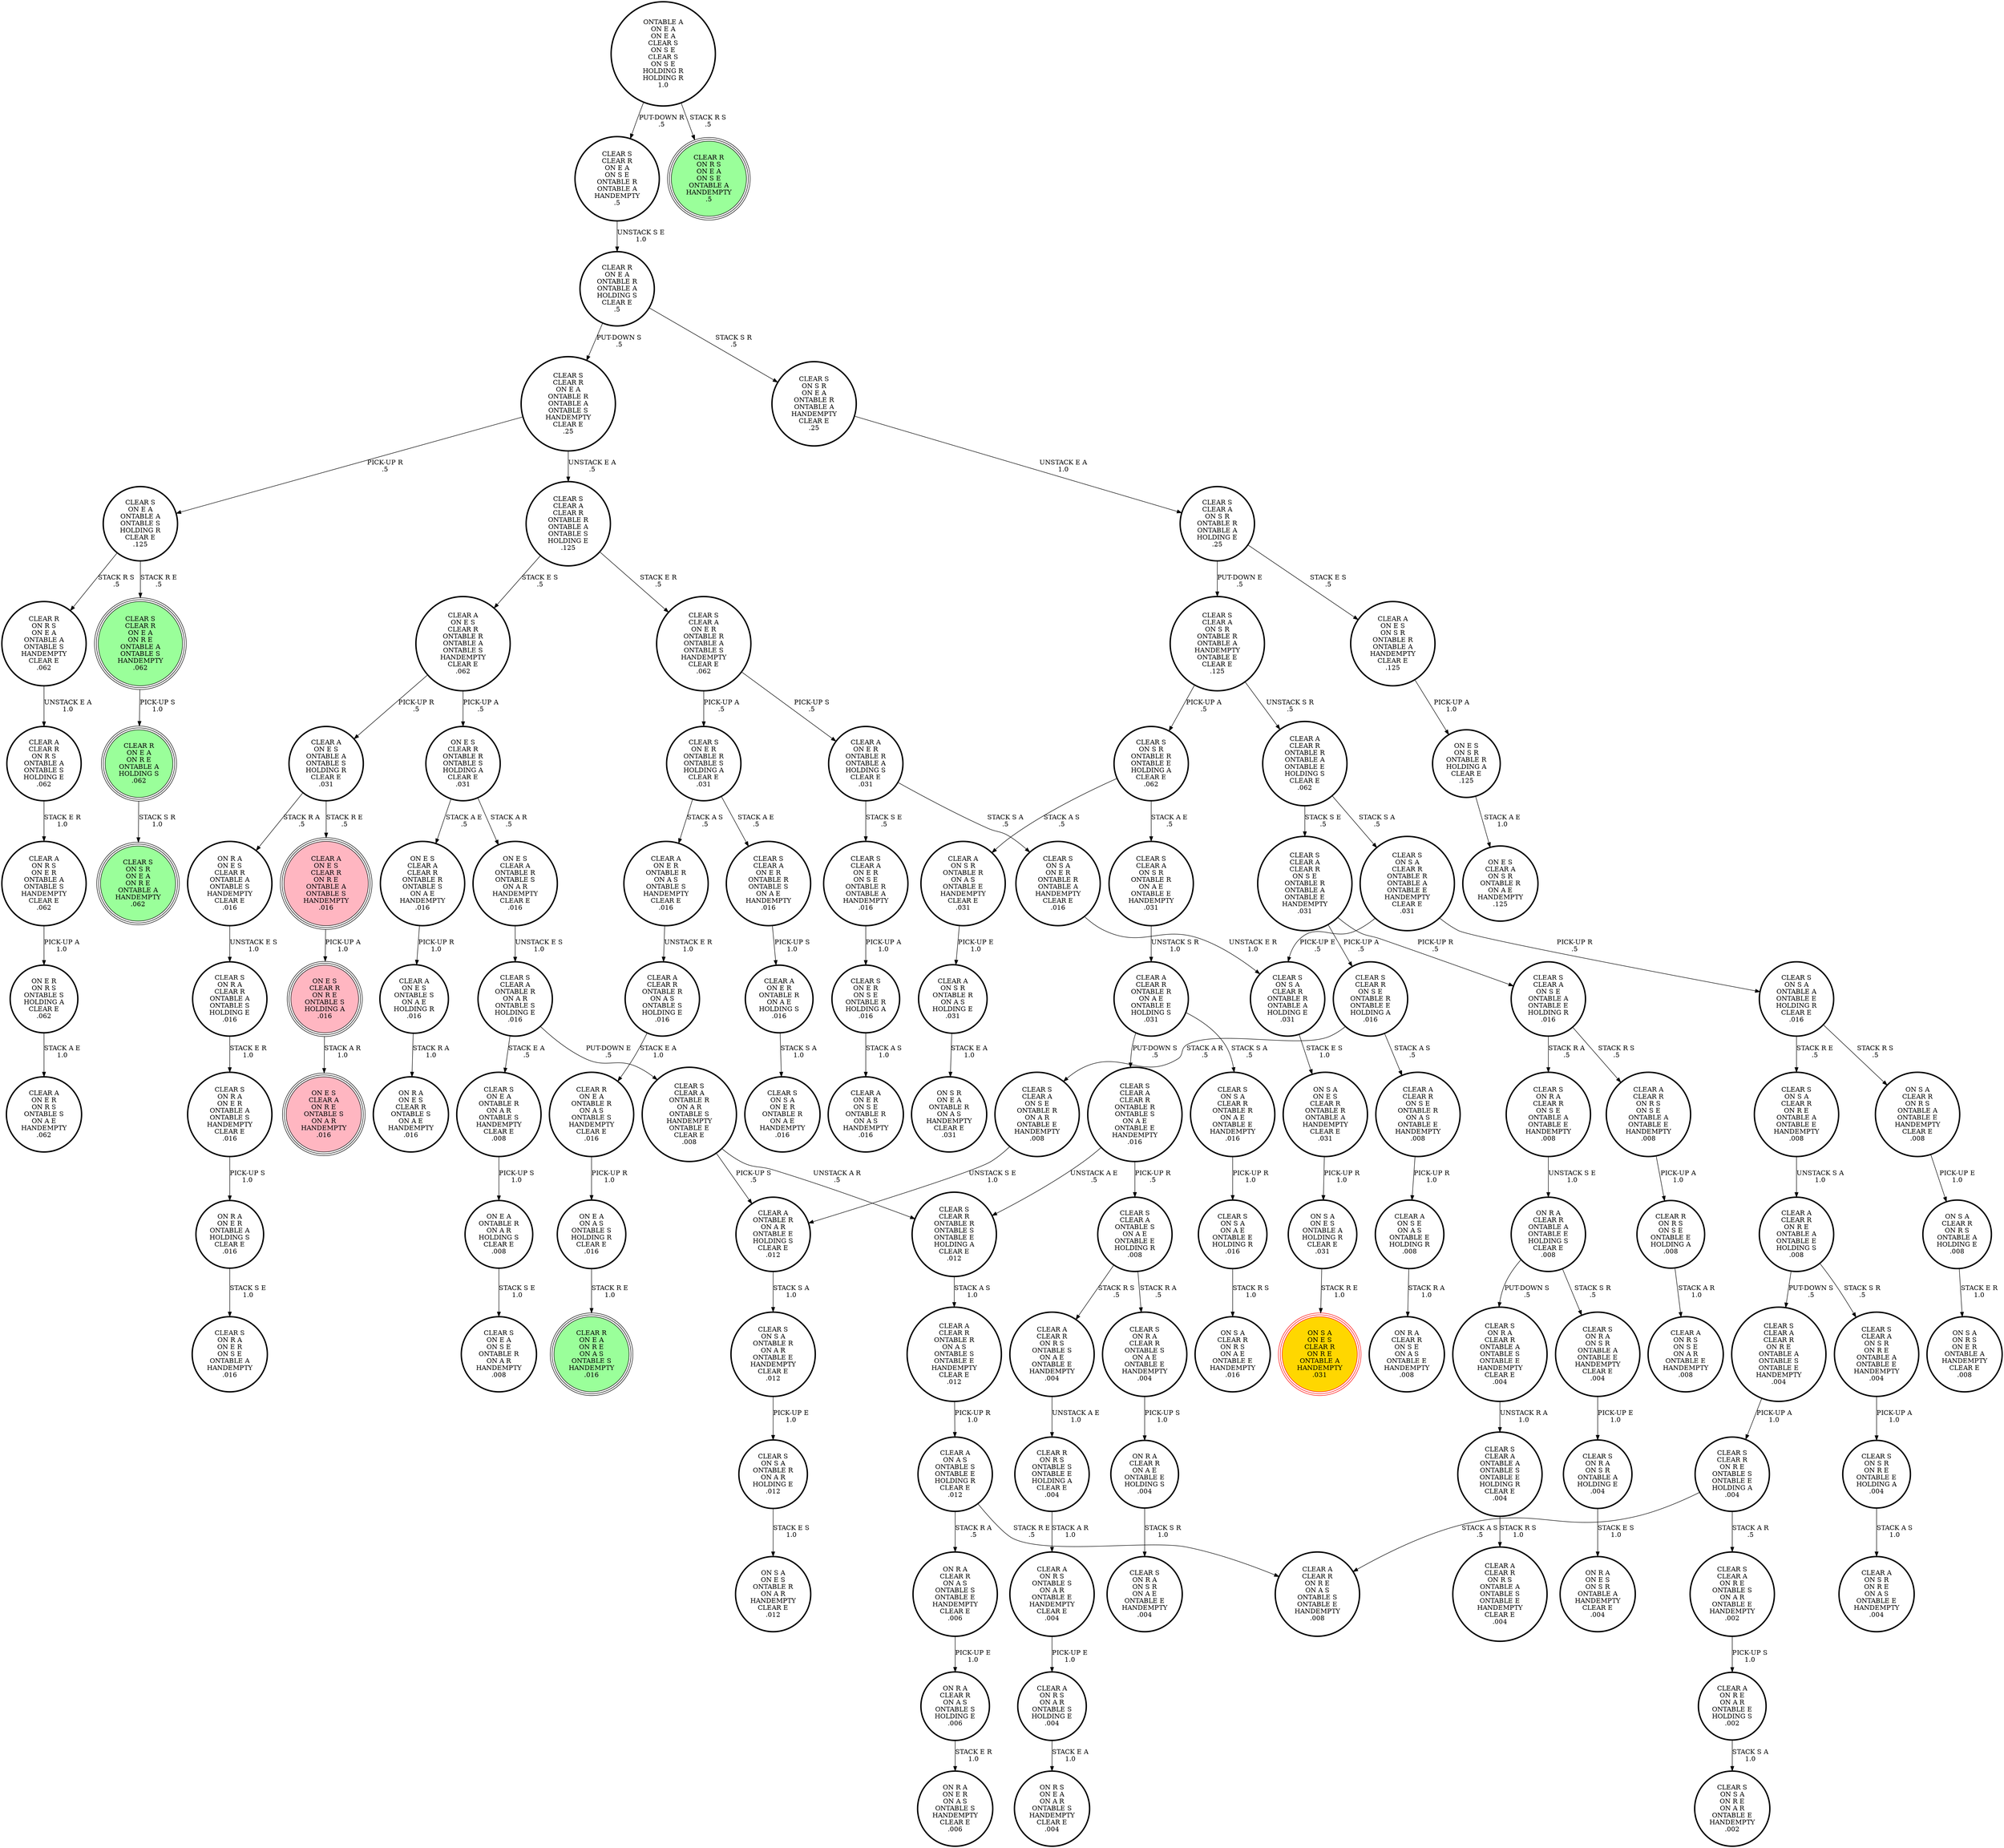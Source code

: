 digraph {
"CLEAR A\nON E S\nCLEAR R\nONTABLE R\nONTABLE A\nONTABLE S\nHANDEMPTY\nCLEAR E\n.062\n" -> "ON E S\nCLEAR R\nONTABLE R\nONTABLE S\nHOLDING A\nCLEAR E\n.031\n"[label="PICK-UP A\n.5\n"];
"CLEAR A\nON E S\nCLEAR R\nONTABLE R\nONTABLE A\nONTABLE S\nHANDEMPTY\nCLEAR E\n.062\n" -> "CLEAR A\nON E S\nONTABLE A\nONTABLE S\nHOLDING R\nCLEAR E\n.031\n"[label="PICK-UP R\n.5\n"];
"CLEAR S\nON S A\nONTABLE R\nON A R\nHOLDING E\n.012\n" -> "ON S A\nON E S\nONTABLE R\nON A R\nHANDEMPTY\nCLEAR E\n.012\n"[label="STACK E S\n1.0\n"];
"CLEAR S\nCLEAR A\nON S R\nONTABLE R\nON A E\nONTABLE E\nHANDEMPTY\n.031\n" -> "CLEAR A\nCLEAR R\nONTABLE R\nON A E\nONTABLE E\nHOLDING S\n.031\n"[label="UNSTACK S R\n1.0\n"];
"CLEAR S\nON S A\nONTABLE A\nONTABLE E\nHOLDING R\nCLEAR E\n.016\n" -> "ON S A\nCLEAR R\nON R S\nONTABLE A\nONTABLE E\nHANDEMPTY\nCLEAR E\n.008\n"[label="STACK R S\n.5\n"];
"CLEAR S\nON S A\nONTABLE A\nONTABLE E\nHOLDING R\nCLEAR E\n.016\n" -> "CLEAR S\nON S A\nCLEAR R\nON R E\nONTABLE A\nONTABLE E\nHANDEMPTY\n.008\n"[label="STACK R E\n.5\n"];
"CLEAR A\nON E S\nCLEAR R\nON R E\nONTABLE A\nONTABLE S\nHANDEMPTY\n.016\n" -> "ON E S\nCLEAR R\nON R E\nONTABLE S\nHOLDING A\n.016\n"[label="PICK-UP A\n1.0\n"];
"ON S A\nON E S\nONTABLE A\nHOLDING R\nCLEAR E\n.031\n" -> "ON S A\nON E S\nCLEAR R\nON R E\nONTABLE A\nHANDEMPTY\n.031\n"[label="STACK R E\n1.0\n"];
"CLEAR S\nCLEAR A\nON S R\nON R E\nONTABLE A\nONTABLE E\nHANDEMPTY\n.004\n" -> "CLEAR S\nON S R\nON R E\nONTABLE E\nHOLDING A\n.004\n"[label="PICK-UP A\n1.0\n"];
"ON E A\nONTABLE R\nON A R\nHOLDING S\nCLEAR E\n.008\n" -> "CLEAR S\nON E A\nON S E\nONTABLE R\nON A R\nHANDEMPTY\n.008\n"[label="STACK S E\n1.0\n"];
"CLEAR S\nCLEAR A\nON S R\nONTABLE R\nONTABLE A\nHOLDING E\n.25\n" -> "CLEAR S\nCLEAR A\nON S R\nONTABLE R\nONTABLE A\nHANDEMPTY\nONTABLE E\nCLEAR E\n.125\n"[label="PUT-DOWN E\n.5\n"];
"CLEAR S\nCLEAR A\nON S R\nONTABLE R\nONTABLE A\nHOLDING E\n.25\n" -> "CLEAR A\nON E S\nON S R\nONTABLE R\nONTABLE A\nHANDEMPTY\nCLEAR E\n.125\n"[label="STACK E S\n.5\n"];
"ON S A\nCLEAR R\nON R S\nONTABLE A\nHOLDING E\n.008\n" -> "ON S A\nON R S\nON E R\nONTABLE A\nHANDEMPTY\nCLEAR E\n.008\n"[label="STACK E R\n1.0\n"];
"CLEAR S\nCLEAR A\nONTABLE R\nON A R\nONTABLE S\nHOLDING E\n.016\n" -> "CLEAR S\nCLEAR A\nONTABLE R\nON A R\nONTABLE S\nHANDEMPTY\nONTABLE E\nCLEAR E\n.008\n"[label="PUT-DOWN E\n.5\n"];
"CLEAR S\nCLEAR A\nONTABLE R\nON A R\nONTABLE S\nHOLDING E\n.016\n" -> "CLEAR S\nON E A\nONTABLE R\nON A R\nONTABLE S\nHANDEMPTY\nCLEAR E\n.008\n"[label="STACK E A\n.5\n"];
"CLEAR S\nON E A\nONTABLE R\nON A R\nONTABLE S\nHANDEMPTY\nCLEAR E\n.008\n" -> "ON E A\nONTABLE R\nON A R\nHOLDING S\nCLEAR E\n.008\n"[label="PICK-UP S\n1.0\n"];
"CLEAR S\nCLEAR A\nCLEAR R\nONTABLE R\nONTABLE S\nON A E\nONTABLE E\nHANDEMPTY\n.016\n" -> "CLEAR S\nCLEAR R\nONTABLE R\nONTABLE S\nONTABLE E\nHOLDING A\nCLEAR E\n.012\n"[label="UNSTACK A E\n.5\n"];
"CLEAR S\nCLEAR A\nCLEAR R\nONTABLE R\nONTABLE S\nON A E\nONTABLE E\nHANDEMPTY\n.016\n" -> "CLEAR S\nCLEAR A\nONTABLE S\nON A E\nONTABLE E\nHOLDING R\n.008\n"[label="PICK-UP R\n.5\n"];
"CLEAR S\nCLEAR A\nON S E\nONTABLE R\nON A R\nONTABLE E\nHANDEMPTY\n.008\n" -> "CLEAR A\nONTABLE R\nON A R\nONTABLE E\nHOLDING S\nCLEAR E\n.012\n"[label="UNSTACK S E\n1.0\n"];
"CLEAR S\nON S A\nCLEAR R\nONTABLE R\nONTABLE A\nONTABLE E\nHANDEMPTY\nCLEAR E\n.031\n" -> "CLEAR S\nON S A\nONTABLE A\nONTABLE E\nHOLDING R\nCLEAR E\n.016\n"[label="PICK-UP R\n.5\n"];
"CLEAR S\nON S A\nCLEAR R\nONTABLE R\nONTABLE A\nONTABLE E\nHANDEMPTY\nCLEAR E\n.031\n" -> "CLEAR S\nON S A\nCLEAR R\nONTABLE R\nONTABLE A\nHOLDING E\n.031\n"[label="PICK-UP E\n.5\n"];
"ON R A\nCLEAR R\nON A E\nONTABLE E\nHOLDING S\n.004\n" -> "CLEAR S\nON R A\nON S R\nON A E\nONTABLE E\nHANDEMPTY\n.004\n"[label="STACK S R\n1.0\n"];
"ON E R\nON R S\nONTABLE S\nHOLDING A\nCLEAR E\n.062\n" -> "CLEAR A\nON E R\nON R S\nONTABLE S\nON A E\nHANDEMPTY\n.062\n"[label="STACK A E\n1.0\n"];
"CLEAR A\nON S E\nON A S\nONTABLE E\nHOLDING R\n.008\n" -> "ON R A\nCLEAR R\nON S E\nON A S\nONTABLE E\nHANDEMPTY\n.008\n"[label="STACK R A\n1.0\n"];
"CLEAR R\nON E A\nON R E\nONTABLE A\nHOLDING S\n.062\n" -> "CLEAR S\nON S R\nON E A\nON R E\nONTABLE A\nHANDEMPTY\n.062\n"[label="STACK S R\n1.0\n"];
"CLEAR S\nCLEAR A\nCLEAR R\nON R E\nONTABLE A\nONTABLE S\nONTABLE E\nHANDEMPTY\n.004\n" -> "CLEAR S\nCLEAR R\nON R E\nONTABLE S\nONTABLE E\nHOLDING A\n.004\n"[label="PICK-UP A\n1.0\n"];
"CLEAR A\nON S R\nONTABLE R\nON A S\nHOLDING E\n.031\n" -> "ON S R\nON E A\nONTABLE R\nON A S\nHANDEMPTY\nCLEAR E\n.031\n"[label="STACK E A\n1.0\n"];
"ON R A\nCLEAR R\nON A S\nONTABLE S\nONTABLE E\nHANDEMPTY\nCLEAR E\n.006\n" -> "ON R A\nCLEAR R\nON A S\nONTABLE S\nHOLDING E\n.006\n"[label="PICK-UP E\n1.0\n"];
"CLEAR A\nCLEAR R\nONTABLE R\nONTABLE A\nONTABLE E\nHOLDING S\nCLEAR E\n.062\n" -> "CLEAR S\nON S A\nCLEAR R\nONTABLE R\nONTABLE A\nONTABLE E\nHANDEMPTY\nCLEAR E\n.031\n"[label="STACK S A\n.5\n"];
"CLEAR A\nCLEAR R\nONTABLE R\nONTABLE A\nONTABLE E\nHOLDING S\nCLEAR E\n.062\n" -> "CLEAR S\nCLEAR A\nCLEAR R\nON S E\nONTABLE R\nONTABLE A\nONTABLE E\nHANDEMPTY\n.031\n"[label="STACK S E\n.5\n"];
"CLEAR A\nON E R\nONTABLE R\nON A E\nHOLDING S\n.016\n" -> "CLEAR S\nON S A\nON E R\nONTABLE R\nON A E\nHANDEMPTY\n.016\n"[label="STACK S A\n1.0\n"];
"CLEAR S\nCLEAR A\nON S R\nONTABLE R\nONTABLE A\nHANDEMPTY\nONTABLE E\nCLEAR E\n.125\n" -> "CLEAR S\nON S R\nONTABLE R\nONTABLE E\nHOLDING A\nCLEAR E\n.062\n"[label="PICK-UP A\n.5\n"];
"CLEAR S\nCLEAR A\nON S R\nONTABLE R\nONTABLE A\nHANDEMPTY\nONTABLE E\nCLEAR E\n.125\n" -> "CLEAR A\nCLEAR R\nONTABLE R\nONTABLE A\nONTABLE E\nHOLDING S\nCLEAR E\n.062\n"[label="UNSTACK S R\n.5\n"];
"ON R A\nCLEAR R\nON A S\nONTABLE S\nHOLDING E\n.006\n" -> "ON R A\nON E R\nON A S\nONTABLE S\nHANDEMPTY\nCLEAR E\n.006\n"[label="STACK E R\n1.0\n"];
"CLEAR A\nON R S\nONTABLE S\nON A R\nONTABLE E\nHANDEMPTY\nCLEAR E\n.004\n" -> "CLEAR A\nON R S\nON A R\nONTABLE S\nHOLDING E\n.004\n"[label="PICK-UP E\n1.0\n"];
"CLEAR S\nON S A\nCLEAR R\nON R E\nONTABLE A\nONTABLE E\nHANDEMPTY\n.008\n" -> "CLEAR A\nCLEAR R\nON R E\nONTABLE A\nONTABLE E\nHOLDING S\n.008\n"[label="UNSTACK S A\n1.0\n"];
"ON R A\nON E S\nCLEAR R\nONTABLE A\nONTABLE S\nHANDEMPTY\nCLEAR E\n.016\n" -> "CLEAR S\nON R A\nCLEAR R\nONTABLE A\nONTABLE S\nHOLDING E\n.016\n"[label="UNSTACK E S\n1.0\n"];
"CLEAR A\nCLEAR R\nONTABLE R\nON A S\nONTABLE S\nONTABLE E\nHANDEMPTY\nCLEAR E\n.012\n" -> "CLEAR A\nON A S\nONTABLE S\nONTABLE E\nHOLDING R\nCLEAR E\n.012\n"[label="PICK-UP R\n1.0\n"];
"CLEAR S\nCLEAR A\nCLEAR R\nONTABLE R\nONTABLE A\nONTABLE S\nHOLDING E\n.125\n" -> "CLEAR A\nON E S\nCLEAR R\nONTABLE R\nONTABLE A\nONTABLE S\nHANDEMPTY\nCLEAR E\n.062\n"[label="STACK E S\n.5\n"];
"CLEAR S\nCLEAR A\nCLEAR R\nONTABLE R\nONTABLE A\nONTABLE S\nHOLDING E\n.125\n" -> "CLEAR S\nCLEAR A\nON E R\nONTABLE R\nONTABLE A\nONTABLE S\nHANDEMPTY\nCLEAR E\n.062\n"[label="STACK E R\n.5\n"];
"CLEAR S\nCLEAR A\nCLEAR R\nON S E\nONTABLE R\nONTABLE A\nONTABLE E\nHANDEMPTY\n.031\n" -> "CLEAR S\nCLEAR A\nON S E\nONTABLE A\nONTABLE E\nHOLDING R\n.016\n"[label="PICK-UP R\n.5\n"];
"CLEAR S\nCLEAR A\nCLEAR R\nON S E\nONTABLE R\nONTABLE A\nONTABLE E\nHANDEMPTY\n.031\n" -> "CLEAR S\nCLEAR R\nON S E\nONTABLE R\nONTABLE E\nHOLDING A\n.016\n"[label="PICK-UP A\n.5\n"];
"CLEAR S\nON R A\nCLEAR R\nONTABLE S\nON A E\nONTABLE E\nHANDEMPTY\n.004\n" -> "ON R A\nCLEAR R\nON A E\nONTABLE E\nHOLDING S\n.004\n"[label="PICK-UP S\n1.0\n"];
"CLEAR S\nCLEAR R\nON E A\nON S E\nONTABLE R\nONTABLE A\nHANDEMPTY\n.5\n" -> "CLEAR R\nON E A\nONTABLE R\nONTABLE A\nHOLDING S\nCLEAR E\n.5\n"[label="UNSTACK S E\n1.0\n"];
"CLEAR S\nON E A\nONTABLE A\nONTABLE S\nHOLDING R\nCLEAR E\n.125\n" -> "CLEAR R\nON R S\nON E A\nONTABLE A\nONTABLE S\nHANDEMPTY\nCLEAR E\n.062\n"[label="STACK R S\n.5\n"];
"CLEAR S\nON E A\nONTABLE A\nONTABLE S\nHOLDING R\nCLEAR E\n.125\n" -> "CLEAR S\nCLEAR R\nON E A\nON R E\nONTABLE A\nONTABLE S\nHANDEMPTY\n.062\n"[label="STACK R E\n.5\n"];
"CLEAR A\nON A S\nONTABLE S\nONTABLE E\nHOLDING R\nCLEAR E\n.012\n" -> "CLEAR A\nCLEAR R\nON R E\nON A S\nONTABLE S\nONTABLE E\nHANDEMPTY\n.008\n"[label="STACK R E\n.5\n"];
"CLEAR A\nON A S\nONTABLE S\nONTABLE E\nHOLDING R\nCLEAR E\n.012\n" -> "ON R A\nCLEAR R\nON A S\nONTABLE S\nONTABLE E\nHANDEMPTY\nCLEAR E\n.006\n"[label="STACK R A\n.5\n"];
"CLEAR S\nCLEAR R\nON R E\nONTABLE S\nONTABLE E\nHOLDING A\n.004\n" -> "CLEAR S\nCLEAR A\nON R E\nONTABLE S\nON A R\nONTABLE E\nHANDEMPTY\n.002\n"[label="STACK A R\n.5\n"];
"CLEAR S\nCLEAR R\nON R E\nONTABLE S\nONTABLE E\nHOLDING A\n.004\n" -> "CLEAR A\nCLEAR R\nON R E\nON A S\nONTABLE S\nONTABLE E\nHANDEMPTY\n.008\n"[label="STACK A S\n.5\n"];
"CLEAR S\nCLEAR A\nON E R\nON S E\nONTABLE R\nONTABLE A\nHANDEMPTY\n.016\n" -> "CLEAR S\nON E R\nON S E\nONTABLE R\nHOLDING A\n.016\n"[label="PICK-UP A\n1.0\n"];
"CLEAR S\nCLEAR A\nON R E\nONTABLE S\nON A R\nONTABLE E\nHANDEMPTY\n.002\n" -> "CLEAR A\nON R E\nON A R\nONTABLE E\nHOLDING S\n.002\n"[label="PICK-UP S\n1.0\n"];
"CLEAR A\nONTABLE R\nON A R\nONTABLE E\nHOLDING S\nCLEAR E\n.012\n" -> "CLEAR S\nON S A\nONTABLE R\nON A R\nONTABLE E\nHANDEMPTY\nCLEAR E\n.012\n"[label="STACK S A\n1.0\n"];
"CLEAR S\nCLEAR A\nON E R\nONTABLE R\nONTABLE S\nON A E\nHANDEMPTY\n.016\n" -> "CLEAR A\nON E R\nONTABLE R\nON A E\nHOLDING S\n.016\n"[label="PICK-UP S\n1.0\n"];
"CLEAR A\nON E R\nONTABLE R\nON A S\nONTABLE S\nHANDEMPTY\nCLEAR E\n.016\n" -> "CLEAR A\nCLEAR R\nONTABLE R\nON A S\nONTABLE S\nHOLDING E\n.016\n"[label="UNSTACK E R\n1.0\n"];
"ON E S\nCLEAR R\nONTABLE R\nONTABLE S\nHOLDING A\nCLEAR E\n.031\n" -> "ON E S\nCLEAR A\nCLEAR R\nONTABLE R\nONTABLE S\nON A E\nHANDEMPTY\n.016\n"[label="STACK A E\n.5\n"];
"ON E S\nCLEAR R\nONTABLE R\nONTABLE S\nHOLDING A\nCLEAR E\n.031\n" -> "ON E S\nCLEAR A\nONTABLE R\nONTABLE S\nON A R\nHANDEMPTY\nCLEAR E\n.016\n"[label="STACK A R\n.5\n"];
"CLEAR S\nON S A\nONTABLE R\nON A R\nONTABLE E\nHANDEMPTY\nCLEAR E\n.012\n" -> "CLEAR S\nON S A\nONTABLE R\nON A R\nHOLDING E\n.012\n"[label="PICK-UP E\n1.0\n"];
"CLEAR S\nCLEAR R\nON E A\nON R E\nONTABLE A\nONTABLE S\nHANDEMPTY\n.062\n" -> "CLEAR R\nON E A\nON R E\nONTABLE A\nHOLDING S\n.062\n"[label="PICK-UP S\n1.0\n"];
"CLEAR R\nON R S\nON S E\nONTABLE E\nHOLDING A\n.008\n" -> "CLEAR A\nON R S\nON S E\nON A R\nONTABLE E\nHANDEMPTY\n.008\n"[label="STACK A R\n1.0\n"];
"CLEAR S\nON S R\nON R E\nONTABLE E\nHOLDING A\n.004\n" -> "CLEAR A\nON S R\nON R E\nON A S\nONTABLE E\nHANDEMPTY\n.004\n"[label="STACK A S\n1.0\n"];
"CLEAR R\nON R S\nON E A\nONTABLE A\nONTABLE S\nHANDEMPTY\nCLEAR E\n.062\n" -> "CLEAR A\nCLEAR R\nON R S\nONTABLE A\nONTABLE S\nHOLDING E\n.062\n"[label="UNSTACK E A\n1.0\n"];
"ON E S\nCLEAR R\nON R E\nONTABLE S\nHOLDING A\n.016\n" -> "ON E S\nCLEAR A\nON R E\nONTABLE S\nON A R\nHANDEMPTY\n.016\n"[label="STACK A R\n1.0\n"];
"CLEAR S\nCLEAR R\nONTABLE R\nONTABLE S\nONTABLE E\nHOLDING A\nCLEAR E\n.012\n" -> "CLEAR A\nCLEAR R\nONTABLE R\nON A S\nONTABLE S\nONTABLE E\nHANDEMPTY\nCLEAR E\n.012\n"[label="STACK A S\n1.0\n"];
"CLEAR A\nCLEAR R\nONTABLE R\nON A S\nONTABLE S\nHOLDING E\n.016\n" -> "CLEAR R\nON E A\nONTABLE R\nON A S\nONTABLE S\nHANDEMPTY\nCLEAR E\n.016\n"[label="STACK E A\n1.0\n"];
"CLEAR A\nON E S\nON S R\nONTABLE R\nONTABLE A\nHANDEMPTY\nCLEAR E\n.125\n" -> "ON E S\nON S R\nONTABLE R\nHOLDING A\nCLEAR E\n.125\n"[label="PICK-UP A\n1.0\n"];
"CLEAR S\nCLEAR A\nON S E\nONTABLE A\nONTABLE E\nHOLDING R\n.016\n" -> "CLEAR A\nCLEAR R\nON R S\nON S E\nONTABLE A\nONTABLE E\nHANDEMPTY\n.008\n"[label="STACK R S\n.5\n"];
"CLEAR S\nCLEAR A\nON S E\nONTABLE A\nONTABLE E\nHOLDING R\n.016\n" -> "CLEAR S\nON R A\nCLEAR R\nON S E\nONTABLE A\nONTABLE E\nHANDEMPTY\n.008\n"[label="STACK R A\n.5\n"];
"CLEAR A\nCLEAR R\nON R E\nONTABLE A\nONTABLE E\nHOLDING S\n.008\n" -> "CLEAR S\nCLEAR A\nCLEAR R\nON R E\nONTABLE A\nONTABLE S\nONTABLE E\nHANDEMPTY\n.004\n"[label="PUT-DOWN S\n.5\n"];
"CLEAR A\nCLEAR R\nON R E\nONTABLE A\nONTABLE E\nHOLDING S\n.008\n" -> "CLEAR S\nCLEAR A\nON S R\nON R E\nONTABLE A\nONTABLE E\nHANDEMPTY\n.004\n"[label="STACK S R\n.5\n"];
"CLEAR S\nCLEAR A\nON E R\nONTABLE R\nONTABLE A\nONTABLE S\nHANDEMPTY\nCLEAR E\n.062\n" -> "CLEAR S\nON E R\nONTABLE R\nONTABLE S\nHOLDING A\nCLEAR E\n.031\n"[label="PICK-UP A\n.5\n"];
"CLEAR S\nCLEAR A\nON E R\nONTABLE R\nONTABLE A\nONTABLE S\nHANDEMPTY\nCLEAR E\n.062\n" -> "CLEAR A\nON E R\nONTABLE R\nONTABLE A\nHOLDING S\nCLEAR E\n.031\n"[label="PICK-UP S\n.5\n"];
"CLEAR A\nCLEAR R\nON S E\nONTABLE R\nON A S\nONTABLE E\nHANDEMPTY\n.008\n" -> "CLEAR A\nON S E\nON A S\nONTABLE E\nHOLDING R\n.008\n"[label="PICK-UP R\n1.0\n"];
"CLEAR S\nCLEAR A\nONTABLE S\nON A E\nONTABLE E\nHOLDING R\n.008\n" -> "CLEAR A\nCLEAR R\nON R S\nONTABLE S\nON A E\nONTABLE E\nHANDEMPTY\n.004\n"[label="STACK R S\n.5\n"];
"CLEAR S\nCLEAR A\nONTABLE S\nON A E\nONTABLE E\nHOLDING R\n.008\n" -> "CLEAR S\nON R A\nCLEAR R\nONTABLE S\nON A E\nONTABLE E\nHANDEMPTY\n.004\n"[label="STACK R A\n.5\n"];
"CLEAR S\nON S A\nCLEAR R\nONTABLE R\nONTABLE A\nHOLDING E\n.031\n" -> "ON S A\nON E S\nCLEAR R\nONTABLE R\nONTABLE A\nHANDEMPTY\nCLEAR E\n.031\n"[label="STACK E S\n1.0\n"];
"ON R A\nCLEAR R\nONTABLE A\nONTABLE E\nHOLDING S\nCLEAR E\n.008\n" -> "CLEAR S\nON R A\nCLEAR R\nONTABLE A\nONTABLE S\nONTABLE E\nHANDEMPTY\nCLEAR E\n.004\n"[label="PUT-DOWN S\n.5\n"];
"ON R A\nCLEAR R\nONTABLE A\nONTABLE E\nHOLDING S\nCLEAR E\n.008\n" -> "CLEAR S\nON R A\nON S R\nONTABLE A\nONTABLE E\nHANDEMPTY\nCLEAR E\n.004\n"[label="STACK S R\n.5\n"];
"CLEAR A\nON E S\nONTABLE A\nONTABLE S\nHOLDING R\nCLEAR E\n.031\n" -> "CLEAR A\nON E S\nCLEAR R\nON R E\nONTABLE A\nONTABLE S\nHANDEMPTY\n.016\n"[label="STACK R E\n.5\n"];
"CLEAR A\nON E S\nONTABLE A\nONTABLE S\nHOLDING R\nCLEAR E\n.031\n" -> "ON R A\nON E S\nCLEAR R\nONTABLE A\nONTABLE S\nHANDEMPTY\nCLEAR E\n.016\n"[label="STACK R A\n.5\n"];
"CLEAR R\nON R S\nONTABLE S\nONTABLE E\nHOLDING A\nCLEAR E\n.004\n" -> "CLEAR A\nON R S\nONTABLE S\nON A R\nONTABLE E\nHANDEMPTY\nCLEAR E\n.004\n"[label="STACK A R\n1.0\n"];
"CLEAR S\nON R A\nON S R\nONTABLE A\nONTABLE E\nHANDEMPTY\nCLEAR E\n.004\n" -> "CLEAR S\nON R A\nON S R\nONTABLE A\nHOLDING E\n.004\n"[label="PICK-UP E\n1.0\n"];
"CLEAR S\nON R A\nCLEAR R\nONTABLE A\nONTABLE S\nONTABLE E\nHANDEMPTY\nCLEAR E\n.004\n" -> "CLEAR S\nCLEAR A\nONTABLE A\nONTABLE S\nONTABLE E\nHOLDING R\nCLEAR E\n.004\n"[label="UNSTACK R A\n1.0\n"];
"CLEAR A\nCLEAR R\nON R S\nONTABLE S\nON A E\nONTABLE E\nHANDEMPTY\n.004\n" -> "CLEAR R\nON R S\nONTABLE S\nONTABLE E\nHOLDING A\nCLEAR E\n.004\n"[label="UNSTACK A E\n1.0\n"];
"ON S A\nCLEAR R\nON R S\nONTABLE A\nONTABLE E\nHANDEMPTY\nCLEAR E\n.008\n" -> "ON S A\nCLEAR R\nON R S\nONTABLE A\nHOLDING E\n.008\n"[label="PICK-UP E\n1.0\n"];
"ON E S\nCLEAR A\nCLEAR R\nONTABLE R\nONTABLE S\nON A E\nHANDEMPTY\n.016\n" -> "CLEAR A\nON E S\nONTABLE S\nON A E\nHOLDING R\n.016\n"[label="PICK-UP R\n1.0\n"];
"ON R A\nON E R\nONTABLE A\nHOLDING S\nCLEAR E\n.016\n" -> "CLEAR S\nON R A\nON E R\nON S E\nONTABLE A\nHANDEMPTY\n.016\n"[label="STACK S E\n1.0\n"];
"ON E S\nON S R\nONTABLE R\nHOLDING A\nCLEAR E\n.125\n" -> "ON E S\nCLEAR A\nON S R\nONTABLE R\nON A E\nHANDEMPTY\n.125\n"[label="STACK A E\n1.0\n"];
"CLEAR R\nON E A\nONTABLE R\nON A S\nONTABLE S\nHANDEMPTY\nCLEAR E\n.016\n" -> "ON E A\nON A S\nONTABLE S\nHOLDING R\nCLEAR E\n.016\n"[label="PICK-UP R\n1.0\n"];
"CLEAR A\nCLEAR R\nON R S\nON S E\nONTABLE A\nONTABLE E\nHANDEMPTY\n.008\n" -> "CLEAR R\nON R S\nON S E\nONTABLE E\nHOLDING A\n.008\n"[label="PICK-UP A\n1.0\n"];
"CLEAR A\nCLEAR R\nON R S\nONTABLE A\nONTABLE S\nHOLDING E\n.062\n" -> "CLEAR A\nON R S\nON E R\nONTABLE A\nONTABLE S\nHANDEMPTY\nCLEAR E\n.062\n"[label="STACK E R\n1.0\n"];
"CLEAR S\nON S R\nONTABLE R\nONTABLE E\nHOLDING A\nCLEAR E\n.062\n" -> "CLEAR A\nON S R\nONTABLE R\nON A S\nONTABLE E\nHANDEMPTY\nCLEAR E\n.031\n"[label="STACK A S\n.5\n"];
"CLEAR S\nON S R\nONTABLE R\nONTABLE E\nHOLDING A\nCLEAR E\n.062\n" -> "CLEAR S\nCLEAR A\nON S R\nONTABLE R\nON A E\nONTABLE E\nHANDEMPTY\n.031\n"[label="STACK A E\n.5\n"];
"CLEAR A\nCLEAR R\nONTABLE R\nON A E\nONTABLE E\nHOLDING S\n.031\n" -> "CLEAR S\nCLEAR A\nCLEAR R\nONTABLE R\nONTABLE S\nON A E\nONTABLE E\nHANDEMPTY\n.016\n"[label="PUT-DOWN S\n.5\n"];
"CLEAR A\nCLEAR R\nONTABLE R\nON A E\nONTABLE E\nHOLDING S\n.031\n" -> "CLEAR S\nON S A\nCLEAR R\nONTABLE R\nON A E\nONTABLE E\nHANDEMPTY\n.016\n"[label="STACK S A\n.5\n"];
"CLEAR A\nON R E\nON A R\nONTABLE E\nHOLDING S\n.002\n" -> "CLEAR S\nON S A\nON R E\nON A R\nONTABLE E\nHANDEMPTY\n.002\n"[label="STACK S A\n1.0\n"];
"CLEAR S\nCLEAR A\nONTABLE A\nONTABLE S\nONTABLE E\nHOLDING R\nCLEAR E\n.004\n" -> "CLEAR A\nCLEAR R\nON R S\nONTABLE A\nONTABLE S\nONTABLE E\nHANDEMPTY\nCLEAR E\n.004\n"[label="STACK R S\n1.0\n"];
"CLEAR S\nON E R\nON S E\nONTABLE R\nHOLDING A\n.016\n" -> "CLEAR A\nON E R\nON S E\nONTABLE R\nON A S\nHANDEMPTY\n.016\n"[label="STACK A S\n1.0\n"];
"CLEAR S\nON S A\nCLEAR R\nONTABLE R\nON A E\nONTABLE E\nHANDEMPTY\n.016\n" -> "CLEAR S\nON S A\nON A E\nONTABLE E\nHOLDING R\n.016\n"[label="PICK-UP R\n1.0\n"];
"CLEAR S\nON R A\nCLEAR R\nONTABLE A\nONTABLE S\nHOLDING E\n.016\n" -> "CLEAR S\nON R A\nON E R\nONTABLE A\nONTABLE S\nHANDEMPTY\nCLEAR E\n.016\n"[label="STACK E R\n1.0\n"];
"CLEAR S\nON R A\nCLEAR R\nON S E\nONTABLE A\nONTABLE E\nHANDEMPTY\n.008\n" -> "ON R A\nCLEAR R\nONTABLE A\nONTABLE E\nHOLDING S\nCLEAR E\n.008\n"[label="UNSTACK S E\n1.0\n"];
"CLEAR A\nON R S\nON E R\nONTABLE A\nONTABLE S\nHANDEMPTY\nCLEAR E\n.062\n" -> "ON E R\nON R S\nONTABLE S\nHOLDING A\nCLEAR E\n.062\n"[label="PICK-UP A\n1.0\n"];
"CLEAR S\nON R A\nON S R\nONTABLE A\nHOLDING E\n.004\n" -> "ON R A\nON E S\nON S R\nONTABLE A\nHANDEMPTY\nCLEAR E\n.004\n"[label="STACK E S\n1.0\n"];
"CLEAR S\nCLEAR R\nON S E\nONTABLE R\nONTABLE E\nHOLDING A\n.016\n" -> "CLEAR S\nCLEAR A\nON S E\nONTABLE R\nON A R\nONTABLE E\nHANDEMPTY\n.008\n"[label="STACK A R\n.5\n"];
"CLEAR S\nCLEAR R\nON S E\nONTABLE R\nONTABLE E\nHOLDING A\n.016\n" -> "CLEAR A\nCLEAR R\nON S E\nONTABLE R\nON A S\nONTABLE E\nHANDEMPTY\n.008\n"[label="STACK A S\n.5\n"];
"CLEAR A\nON S R\nONTABLE R\nON A S\nONTABLE E\nHANDEMPTY\nCLEAR E\n.031\n" -> "CLEAR A\nON S R\nONTABLE R\nON A S\nHOLDING E\n.031\n"[label="PICK-UP E\n1.0\n"];
"CLEAR S\nCLEAR A\nONTABLE R\nON A R\nONTABLE S\nHANDEMPTY\nONTABLE E\nCLEAR E\n.008\n" -> "CLEAR S\nCLEAR R\nONTABLE R\nONTABLE S\nONTABLE E\nHOLDING A\nCLEAR E\n.012\n"[label="UNSTACK A R\n.5\n"];
"CLEAR S\nCLEAR A\nONTABLE R\nON A R\nONTABLE S\nHANDEMPTY\nONTABLE E\nCLEAR E\n.008\n" -> "CLEAR A\nONTABLE R\nON A R\nONTABLE E\nHOLDING S\nCLEAR E\n.012\n"[label="PICK-UP S\n.5\n"];
"ON E A\nON A S\nONTABLE S\nHOLDING R\nCLEAR E\n.016\n" -> "CLEAR R\nON E A\nON R E\nON A S\nONTABLE S\nHANDEMPTY\n.016\n"[label="STACK R E\n1.0\n"];
"CLEAR S\nON S A\nON A E\nONTABLE E\nHOLDING R\n.016\n" -> "ON S A\nCLEAR R\nON R S\nON A E\nONTABLE E\nHANDEMPTY\n.016\n"[label="STACK R S\n1.0\n"];
"ON E S\nCLEAR A\nONTABLE R\nONTABLE S\nON A R\nHANDEMPTY\nCLEAR E\n.016\n" -> "CLEAR S\nCLEAR A\nONTABLE R\nON A R\nONTABLE S\nHOLDING E\n.016\n"[label="UNSTACK E S\n1.0\n"];
"CLEAR S\nON S A\nON E R\nONTABLE R\nONTABLE A\nHANDEMPTY\nCLEAR E\n.016\n" -> "CLEAR S\nON S A\nCLEAR R\nONTABLE R\nONTABLE A\nHOLDING E\n.031\n"[label="UNSTACK E R\n1.0\n"];
"CLEAR S\nON R A\nON E R\nONTABLE A\nONTABLE S\nHANDEMPTY\nCLEAR E\n.016\n" -> "ON R A\nON E R\nONTABLE A\nHOLDING S\nCLEAR E\n.016\n"[label="PICK-UP S\n1.0\n"];
"CLEAR R\nON E A\nONTABLE R\nONTABLE A\nHOLDING S\nCLEAR E\n.5\n" -> "CLEAR S\nCLEAR R\nON E A\nONTABLE R\nONTABLE A\nONTABLE S\nHANDEMPTY\nCLEAR E\n.25\n"[label="PUT-DOWN S\n.5\n"];
"CLEAR R\nON E A\nONTABLE R\nONTABLE A\nHOLDING S\nCLEAR E\n.5\n" -> "CLEAR S\nON S R\nON E A\nONTABLE R\nONTABLE A\nHANDEMPTY\nCLEAR E\n.25\n"[label="STACK S R\n.5\n"];
"CLEAR S\nON E R\nONTABLE R\nONTABLE S\nHOLDING A\nCLEAR E\n.031\n" -> "CLEAR S\nCLEAR A\nON E R\nONTABLE R\nONTABLE S\nON A E\nHANDEMPTY\n.016\n"[label="STACK A E\n.5\n"];
"CLEAR S\nON E R\nONTABLE R\nONTABLE S\nHOLDING A\nCLEAR E\n.031\n" -> "CLEAR A\nON E R\nONTABLE R\nON A S\nONTABLE S\nHANDEMPTY\nCLEAR E\n.016\n"[label="STACK A S\n.5\n"];
"CLEAR A\nON R S\nON A R\nONTABLE S\nHOLDING E\n.004\n" -> "ON R S\nON E A\nON A R\nONTABLE S\nHANDEMPTY\nCLEAR E\n.004\n"[label="STACK E A\n1.0\n"];
"CLEAR A\nON E R\nONTABLE R\nONTABLE A\nHOLDING S\nCLEAR E\n.031\n" -> "CLEAR S\nCLEAR A\nON E R\nON S E\nONTABLE R\nONTABLE A\nHANDEMPTY\n.016\n"[label="STACK S E\n.5\n"];
"CLEAR A\nON E R\nONTABLE R\nONTABLE A\nHOLDING S\nCLEAR E\n.031\n" -> "CLEAR S\nON S A\nON E R\nONTABLE R\nONTABLE A\nHANDEMPTY\nCLEAR E\n.016\n"[label="STACK S A\n.5\n"];
"ON S A\nON E S\nCLEAR R\nONTABLE R\nONTABLE A\nHANDEMPTY\nCLEAR E\n.031\n" -> "ON S A\nON E S\nONTABLE A\nHOLDING R\nCLEAR E\n.031\n"[label="PICK-UP R\n1.0\n"];
"ONTABLE A\nON E A\nON E A\nCLEAR S\nON S E\nCLEAR S\nON S E\nHOLDING R\nHOLDING R\n1.0\n" -> "CLEAR R\nON R S\nON E A\nON S E\nONTABLE A\nHANDEMPTY\n.5\n"[label="STACK R S\n.5\n"];
"ONTABLE A\nON E A\nON E A\nCLEAR S\nON S E\nCLEAR S\nON S E\nHOLDING R\nHOLDING R\n1.0\n" -> "CLEAR S\nCLEAR R\nON E A\nON S E\nONTABLE R\nONTABLE A\nHANDEMPTY\n.5\n"[label="PUT-DOWN R\n.5\n"];
"CLEAR S\nCLEAR R\nON E A\nONTABLE R\nONTABLE A\nONTABLE S\nHANDEMPTY\nCLEAR E\n.25\n" -> "CLEAR S\nON E A\nONTABLE A\nONTABLE S\nHOLDING R\nCLEAR E\n.125\n"[label="PICK-UP R\n.5\n"];
"CLEAR S\nCLEAR R\nON E A\nONTABLE R\nONTABLE A\nONTABLE S\nHANDEMPTY\nCLEAR E\n.25\n" -> "CLEAR S\nCLEAR A\nCLEAR R\nONTABLE R\nONTABLE A\nONTABLE S\nHOLDING E\n.125\n"[label="UNSTACK E A\n.5\n"];
"CLEAR S\nON S R\nON E A\nONTABLE R\nONTABLE A\nHANDEMPTY\nCLEAR E\n.25\n" -> "CLEAR S\nCLEAR A\nON S R\nONTABLE R\nONTABLE A\nHOLDING E\n.25\n"[label="UNSTACK E A\n1.0\n"];
"CLEAR A\nON E S\nONTABLE S\nON A E\nHOLDING R\n.016\n" -> "ON R A\nON E S\nCLEAR R\nONTABLE S\nON A E\nHANDEMPTY\n.016\n"[label="STACK R A\n1.0\n"];
"ON E S\nCLEAR A\nON S R\nONTABLE R\nON A E\nHANDEMPTY\n.125\n" [shape=circle, penwidth=3];
"ON S A\nON E S\nCLEAR R\nON R E\nONTABLE A\nHANDEMPTY\n.031\n" [shape=circle, style=filled color=red, fillcolor=gold, peripheries=3];
"CLEAR S\nON S A\nON E R\nONTABLE R\nON A E\nHANDEMPTY\n.016\n" [shape=circle, penwidth=3];
"CLEAR S\nON R A\nON S R\nON A E\nONTABLE E\nHANDEMPTY\n.004\n" [shape=circle, penwidth=3];
"ON S A\nCLEAR R\nON R S\nON A E\nONTABLE E\nHANDEMPTY\n.016\n" [shape=circle, penwidth=3];
"CLEAR S\nON S R\nON E A\nON R E\nONTABLE A\nHANDEMPTY\n.062\n" [shape=circle, style=filled, fillcolor=palegreen1, peripheries=3];
"ON E S\nCLEAR A\nON R E\nONTABLE S\nON A R\nHANDEMPTY\n.016\n" [shape=circle, style=filled, fillcolor=lightpink, peripheries=3];
"ON R A\nON E S\nON S R\nONTABLE A\nHANDEMPTY\nCLEAR E\n.004\n" [shape=circle, penwidth=3];
"CLEAR A\nCLEAR R\nON R E\nON A S\nONTABLE S\nONTABLE E\nHANDEMPTY\n.008\n" [shape=circle, penwidth=3];
"CLEAR S\nON E A\nON S E\nONTABLE R\nON A R\nHANDEMPTY\n.008\n" [shape=circle, penwidth=3];
"CLEAR R\nON E A\nON R E\nON A S\nONTABLE S\nHANDEMPTY\n.016\n" [shape=circle, style=filled, fillcolor=palegreen1, peripheries=3];
"ON R A\nON E S\nCLEAR R\nONTABLE S\nON A E\nHANDEMPTY\n.016\n" [shape=circle, penwidth=3];
"ON R S\nON E A\nON A R\nONTABLE S\nHANDEMPTY\nCLEAR E\n.004\n" [shape=circle, penwidth=3];
"ON S A\nON R S\nON E R\nONTABLE A\nHANDEMPTY\nCLEAR E\n.008\n" [shape=circle, penwidth=3];
"ON R A\nCLEAR R\nON S E\nON A S\nONTABLE E\nHANDEMPTY\n.008\n" [shape=circle, penwidth=3];
"CLEAR S\nON R A\nON E R\nON S E\nONTABLE A\nHANDEMPTY\n.016\n" [shape=circle, penwidth=3];
"CLEAR A\nON E R\nON R S\nONTABLE S\nON A E\nHANDEMPTY\n.062\n" [shape=circle, penwidth=3];
"ON R A\nON E R\nON A S\nONTABLE S\nHANDEMPTY\nCLEAR E\n.006\n" [shape=circle, penwidth=3];
"ON S R\nON E A\nONTABLE R\nON A S\nHANDEMPTY\nCLEAR E\n.031\n" [shape=circle, penwidth=3];
"CLEAR A\nON E R\nON S E\nONTABLE R\nON A S\nHANDEMPTY\n.016\n" [shape=circle, penwidth=3];
"CLEAR A\nON S R\nON R E\nON A S\nONTABLE E\nHANDEMPTY\n.004\n" [shape=circle, penwidth=3];
"ON S A\nON E S\nONTABLE R\nON A R\nHANDEMPTY\nCLEAR E\n.012\n" [shape=circle, penwidth=3];
"CLEAR A\nON R S\nON S E\nON A R\nONTABLE E\nHANDEMPTY\n.008\n" [shape=circle, penwidth=3];
"CLEAR R\nON R S\nON E A\nON S E\nONTABLE A\nHANDEMPTY\n.5\n" [shape=circle, style=filled, fillcolor=palegreen1, peripheries=3];
"CLEAR A\nCLEAR R\nON R S\nONTABLE A\nONTABLE S\nONTABLE E\nHANDEMPTY\nCLEAR E\n.004\n" [shape=circle, penwidth=3];
"CLEAR S\nON S A\nON R E\nON A R\nONTABLE E\nHANDEMPTY\n.002\n" [shape=circle, penwidth=3];
"ON E S\nCLEAR A\nON S R\nONTABLE R\nON A E\nHANDEMPTY\n.125\n" [shape=circle, penwidth=3];
"CLEAR A\nCLEAR R\nONTABLE R\nON A E\nONTABLE E\nHOLDING S\n.031\n" [shape=circle, penwidth=3];
"CLEAR S\nCLEAR A\nONTABLE S\nON A E\nONTABLE E\nHOLDING R\n.008\n" [shape=circle, penwidth=3];
"CLEAR S\nCLEAR A\nON S R\nONTABLE R\nON A E\nONTABLE E\nHANDEMPTY\n.031\n" [shape=circle, penwidth=3];
"CLEAR S\nON E A\nONTABLE R\nON A R\nONTABLE S\nHANDEMPTY\nCLEAR E\n.008\n" [shape=circle, penwidth=3];
"CLEAR A\nCLEAR R\nONTABLE R\nON A S\nONTABLE S\nHOLDING E\n.016\n" [shape=circle, penwidth=3];
"ON S A\nCLEAR R\nON R S\nONTABLE A\nONTABLE E\nHANDEMPTY\nCLEAR E\n.008\n" [shape=circle, penwidth=3];
"ON S A\nON E S\nCLEAR R\nON R E\nONTABLE A\nHANDEMPTY\n.031\n" [shape=circle, style=filled color=red, fillcolor=gold, peripheries=3];
"ON R A\nON E R\nONTABLE A\nHOLDING S\nCLEAR E\n.016\n" [shape=circle, penwidth=3];
"CLEAR S\nON S A\nON E R\nONTABLE R\nON A E\nHANDEMPTY\n.016\n" [shape=circle, penwidth=3];
"ON E S\nON S R\nONTABLE R\nHOLDING A\nCLEAR E\n.125\n" [shape=circle, penwidth=3];
"CLEAR S\nON R A\nON S R\nON A E\nONTABLE E\nHANDEMPTY\n.004\n" [shape=circle, penwidth=3];
"ON S A\nCLEAR R\nON R S\nON A E\nONTABLE E\nHANDEMPTY\n.016\n" [shape=circle, penwidth=3];
"CLEAR S\nON S R\nON E A\nON R E\nONTABLE A\nHANDEMPTY\n.062\n" [shape=circle, style=filled, fillcolor=palegreen1, peripheries=3];
"ON E S\nCLEAR A\nON R E\nONTABLE S\nON A R\nHANDEMPTY\n.016\n" [shape=circle, style=filled, fillcolor=lightpink, peripheries=3];
"CLEAR A\nON E S\nONTABLE A\nONTABLE S\nHOLDING R\nCLEAR E\n.031\n" [shape=circle, penwidth=3];
"ON R A\nON E S\nON S R\nONTABLE A\nHANDEMPTY\nCLEAR E\n.004\n" [shape=circle, penwidth=3];
"CLEAR A\nON R S\nON A R\nONTABLE S\nHOLDING E\n.004\n" [shape=circle, penwidth=3];
"ON R A\nON E S\nCLEAR R\nONTABLE A\nONTABLE S\nHANDEMPTY\nCLEAR E\n.016\n" [shape=circle, penwidth=3];
"CLEAR S\nON S A\nCLEAR R\nONTABLE R\nONTABLE A\nONTABLE E\nHANDEMPTY\nCLEAR E\n.031\n" [shape=circle, penwidth=3];
"CLEAR S\nON R A\nON E R\nONTABLE A\nONTABLE S\nHANDEMPTY\nCLEAR E\n.016\n" [shape=circle, penwidth=3];
"CLEAR S\nON R A\nCLEAR R\nONTABLE S\nON A E\nONTABLE E\nHANDEMPTY\n.004\n" [shape=circle, penwidth=3];
"CLEAR S\nCLEAR A\nON S E\nONTABLE R\nON A R\nONTABLE E\nHANDEMPTY\n.008\n" [shape=circle, penwidth=3];
"CLEAR R\nON R S\nON S E\nONTABLE E\nHOLDING A\n.008\n" [shape=circle, penwidth=3];
"CLEAR A\nCLEAR R\nON R E\nON A S\nONTABLE S\nONTABLE E\nHANDEMPTY\n.008\n" [shape=circle, penwidth=3];
"CLEAR S\nCLEAR A\nON S R\nON R E\nONTABLE A\nONTABLE E\nHANDEMPTY\n.004\n" [shape=circle, penwidth=3];
"CLEAR S\nON E A\nON S E\nONTABLE R\nON A R\nHANDEMPTY\n.008\n" [shape=circle, penwidth=3];
"CLEAR S\nON S A\nONTABLE A\nONTABLE E\nHOLDING R\nCLEAR E\n.016\n" [shape=circle, penwidth=3];
"CLEAR R\nON E A\nON R E\nON A S\nONTABLE S\nHANDEMPTY\n.016\n" [shape=circle, style=filled, fillcolor=palegreen1, peripheries=3];
"CLEAR A\nON E S\nONTABLE S\nON A E\nHOLDING R\n.016\n" [shape=circle, penwidth=3];
"CLEAR S\nON S A\nCLEAR R\nONTABLE R\nON A E\nONTABLE E\nHANDEMPTY\n.016\n" [shape=circle, penwidth=3];
"CLEAR S\nON S A\nON A E\nONTABLE E\nHOLDING R\n.016\n" [shape=circle, penwidth=3];
"ON E S\nCLEAR A\nCLEAR R\nONTABLE R\nONTABLE S\nON A E\nHANDEMPTY\n.016\n" [shape=circle, penwidth=3];
"CLEAR R\nON E A\nONTABLE R\nONTABLE A\nHOLDING S\nCLEAR E\n.5\n" [shape=circle, penwidth=3];
"CLEAR S\nCLEAR A\nON S R\nONTABLE R\nONTABLE A\nHANDEMPTY\nONTABLE E\nCLEAR E\n.125\n" [shape=circle, penwidth=3];
"CLEAR S\nCLEAR A\nON R E\nONTABLE S\nON A R\nONTABLE E\nHANDEMPTY\n.002\n" [shape=circle, penwidth=3];
"ON E A\nONTABLE R\nON A R\nHOLDING S\nCLEAR E\n.008\n" [shape=circle, penwidth=3];
"CLEAR S\nCLEAR R\nON R E\nONTABLE S\nONTABLE E\nHOLDING A\n.004\n" [shape=circle, penwidth=3];
"CLEAR S\nCLEAR A\nON S E\nONTABLE A\nONTABLE E\nHOLDING R\n.016\n" [shape=circle, penwidth=3];
"CLEAR R\nON E A\nON R E\nONTABLE A\nHOLDING S\n.062\n" [shape=circle, style=filled, fillcolor=palegreen1, peripheries=3];
"CLEAR S\nCLEAR R\nON E A\nONTABLE R\nONTABLE A\nONTABLE S\nHANDEMPTY\nCLEAR E\n.25\n" [shape=circle, penwidth=3];
"CLEAR S\nON E R\nONTABLE R\nONTABLE S\nHOLDING A\nCLEAR E\n.031\n" [shape=circle, penwidth=3];
"ON R A\nCLEAR R\nON A S\nONTABLE S\nONTABLE E\nHANDEMPTY\nCLEAR E\n.006\n" [shape=circle, penwidth=3];
"CLEAR S\nON E R\nON S E\nONTABLE R\nHOLDING A\n.016\n" [shape=circle, penwidth=3];
"CLEAR S\nCLEAR A\nCLEAR R\nONTABLE R\nONTABLE S\nON A E\nONTABLE E\nHANDEMPTY\n.016\n" [shape=circle, penwidth=3];
"CLEAR A\nON R E\nON A R\nONTABLE E\nHOLDING S\n.002\n" [shape=circle, penwidth=3];
"ON E S\nCLEAR R\nONTABLE R\nONTABLE S\nHOLDING A\nCLEAR E\n.031\n" [shape=circle, penwidth=3];
"CLEAR S\nCLEAR R\nON S E\nONTABLE R\nONTABLE E\nHOLDING A\n.016\n" [shape=circle, penwidth=3];
"CLEAR S\nCLEAR R\nON E A\nON R E\nONTABLE A\nONTABLE S\nHANDEMPTY\n.062\n" [shape=circle, style=filled, fillcolor=palegreen1, peripheries=3];
"CLEAR A\nCLEAR R\nON R S\nONTABLE S\nON A E\nONTABLE E\nHANDEMPTY\n.004\n" [shape=circle, penwidth=3];
"CLEAR S\nCLEAR A\nON E R\nONTABLE R\nONTABLE S\nON A E\nHANDEMPTY\n.016\n" [shape=circle, penwidth=3];
"ON S A\nCLEAR R\nON R S\nONTABLE A\nHOLDING E\n.008\n" [shape=circle, penwidth=3];
"CLEAR S\nCLEAR A\nON E R\nON S E\nONTABLE R\nONTABLE A\nHANDEMPTY\n.016\n" [shape=circle, penwidth=3];
"CLEAR S\nON R A\nON S R\nONTABLE A\nONTABLE E\nHANDEMPTY\nCLEAR E\n.004\n" [shape=circle, penwidth=3];
"CLEAR S\nCLEAR A\nONTABLE A\nONTABLE S\nONTABLE E\nHOLDING R\nCLEAR E\n.004\n" [shape=circle, penwidth=3];
"CLEAR A\nONTABLE R\nON A R\nONTABLE E\nHOLDING S\nCLEAR E\n.012\n" [shape=circle, penwidth=3];
"ON R A\nCLEAR R\nONTABLE A\nONTABLE E\nHOLDING S\nCLEAR E\n.008\n" [shape=circle, penwidth=3];
"CLEAR S\nON S R\nONTABLE R\nONTABLE E\nHOLDING A\nCLEAR E\n.062\n" [shape=circle, penwidth=3];
"CLEAR A\nCLEAR R\nONTABLE R\nON A S\nONTABLE S\nONTABLE E\nHANDEMPTY\nCLEAR E\n.012\n" [shape=circle, penwidth=3];
"CLEAR A\nON E S\nON S R\nONTABLE R\nONTABLE A\nHANDEMPTY\nCLEAR E\n.125\n" [shape=circle, penwidth=3];
"CLEAR S\nON S A\nCLEAR R\nON R E\nONTABLE A\nONTABLE E\nHANDEMPTY\n.008\n" [shape=circle, penwidth=3];
"CLEAR A\nCLEAR R\nON R S\nON S E\nONTABLE A\nONTABLE E\nHANDEMPTY\n.008\n" [shape=circle, penwidth=3];
"CLEAR A\nON S E\nON A S\nONTABLE E\nHOLDING R\n.008\n" [shape=circle, penwidth=3];
"ON E S\nCLEAR R\nON R E\nONTABLE S\nHOLDING A\n.016\n" [shape=circle, style=filled, fillcolor=lightpink, peripheries=3];
"CLEAR R\nON E A\nONTABLE R\nON A S\nONTABLE S\nHANDEMPTY\nCLEAR E\n.016\n" [shape=circle, penwidth=3];
"CLEAR S\nCLEAR R\nON E A\nON S E\nONTABLE R\nONTABLE A\nHANDEMPTY\n.5\n" [shape=circle, penwidth=3];
"ON R A\nON E S\nCLEAR R\nONTABLE S\nON A E\nHANDEMPTY\n.016\n" [shape=circle, penwidth=3];
"CLEAR A\nON E S\nCLEAR R\nONTABLE R\nONTABLE A\nONTABLE S\nHANDEMPTY\nCLEAR E\n.062\n" [shape=circle, penwidth=3];
"ON R S\nON E A\nON A R\nONTABLE S\nHANDEMPTY\nCLEAR E\n.004\n" [shape=circle, penwidth=3];
"ON S A\nON R S\nON E R\nONTABLE A\nHANDEMPTY\nCLEAR E\n.008\n" [shape=circle, penwidth=3];
"ON R A\nCLEAR R\nON S E\nON A S\nONTABLE E\nHANDEMPTY\n.008\n" [shape=circle, penwidth=3];
"ON S A\nON E S\nCLEAR R\nONTABLE R\nONTABLE A\nHANDEMPTY\nCLEAR E\n.031\n" [shape=circle, penwidth=3];
"CLEAR S\nCLEAR A\nONTABLE R\nON A R\nONTABLE S\nHOLDING E\n.016\n" [shape=circle, penwidth=3];
"CLEAR S\nON R A\nCLEAR R\nON S E\nONTABLE A\nONTABLE E\nHANDEMPTY\n.008\n" [shape=circle, penwidth=3];
"CLEAR A\nCLEAR R\nON S E\nONTABLE R\nON A S\nONTABLE E\nHANDEMPTY\n.008\n" [shape=circle, penwidth=3];
"CLEAR S\nCLEAR A\nON S R\nONTABLE R\nONTABLE A\nHOLDING E\n.25\n" [shape=circle, penwidth=3];
"CLEAR A\nCLEAR R\nONTABLE R\nONTABLE A\nONTABLE E\nHOLDING S\nCLEAR E\n.062\n" [shape=circle, penwidth=3];
"CLEAR A\nON S R\nONTABLE R\nON A S\nONTABLE E\nHANDEMPTY\nCLEAR E\n.031\n" [shape=circle, penwidth=3];
"CLEAR S\nON S R\nON E A\nONTABLE R\nONTABLE A\nHANDEMPTY\nCLEAR E\n.25\n" [shape=circle, penwidth=3];
"CLEAR S\nON R A\nON E R\nON S E\nONTABLE A\nHANDEMPTY\n.016\n" [shape=circle, penwidth=3];
"CLEAR A\nON S R\nONTABLE R\nON A S\nHOLDING E\n.031\n" [shape=circle, penwidth=3];
"CLEAR S\nCLEAR A\nCLEAR R\nONTABLE R\nONTABLE A\nONTABLE S\nHOLDING E\n.125\n" [shape=circle, penwidth=3];
"CLEAR A\nON E R\nON R S\nONTABLE S\nON A E\nHANDEMPTY\n.062\n" [shape=circle, penwidth=3];
"ON R A\nON E R\nON A S\nONTABLE S\nHANDEMPTY\nCLEAR E\n.006\n" [shape=circle, penwidth=3];
"ON S R\nON E A\nONTABLE R\nON A S\nHANDEMPTY\nCLEAR E\n.031\n" [shape=circle, penwidth=3];
"CLEAR A\nON E R\nONTABLE R\nON A S\nONTABLE S\nHANDEMPTY\nCLEAR E\n.016\n" [shape=circle, penwidth=3];
"CLEAR A\nCLEAR R\nON R S\nONTABLE A\nONTABLE S\nHOLDING E\n.062\n" [shape=circle, penwidth=3];
"CLEAR A\nON E R\nONTABLE R\nONTABLE A\nHOLDING S\nCLEAR E\n.031\n" [shape=circle, penwidth=3];
"CLEAR A\nON E R\nON S E\nONTABLE R\nON A S\nHANDEMPTY\n.016\n" [shape=circle, penwidth=3];
"ON E A\nON A S\nONTABLE S\nHOLDING R\nCLEAR E\n.016\n" [shape=circle, penwidth=3];
"CLEAR R\nON R S\nONTABLE S\nONTABLE E\nHOLDING A\nCLEAR E\n.004\n" [shape=circle, penwidth=3];
"CLEAR S\nCLEAR R\nONTABLE R\nONTABLE S\nONTABLE E\nHOLDING A\nCLEAR E\n.012\n" [shape=circle, penwidth=3];
"CLEAR S\nON S A\nON E R\nONTABLE R\nONTABLE A\nHANDEMPTY\nCLEAR E\n.016\n" [shape=circle, penwidth=3];
"CLEAR S\nCLEAR A\nCLEAR R\nON S E\nONTABLE R\nONTABLE A\nONTABLE E\nHANDEMPTY\n.031\n" [shape=circle, penwidth=3];
"CLEAR A\nON S R\nON R E\nON A S\nONTABLE E\nHANDEMPTY\n.004\n" [shape=circle, penwidth=3];
"CLEAR S\nON S A\nONTABLE R\nON A R\nHOLDING E\n.012\n" [shape=circle, penwidth=3];
"CLEAR S\nON E A\nONTABLE A\nONTABLE S\nHOLDING R\nCLEAR E\n.125\n" [shape=circle, penwidth=3];
"CLEAR A\nON R S\nON E R\nONTABLE A\nONTABLE S\nHANDEMPTY\nCLEAR E\n.062\n" [shape=circle, penwidth=3];
"CLEAR S\nON S R\nON R E\nONTABLE E\nHOLDING A\n.004\n" [shape=circle, penwidth=3];
"CLEAR S\nON R A\nCLEAR R\nONTABLE A\nONTABLE S\nONTABLE E\nHANDEMPTY\nCLEAR E\n.004\n" [shape=circle, penwidth=3];
"ON R A\nCLEAR R\nON A E\nONTABLE E\nHOLDING S\n.004\n" [shape=circle, penwidth=3];
"CLEAR S\nON S A\nONTABLE R\nON A R\nONTABLE E\nHANDEMPTY\nCLEAR E\n.012\n" [shape=circle, penwidth=3];
"CLEAR A\nON R S\nONTABLE S\nON A R\nONTABLE E\nHANDEMPTY\nCLEAR E\n.004\n" [shape=circle, penwidth=3];
"ON E R\nON R S\nONTABLE S\nHOLDING A\nCLEAR E\n.062\n" [shape=circle, penwidth=3];
"ON S A\nON E S\nONTABLE R\nON A R\nHANDEMPTY\nCLEAR E\n.012\n" [shape=circle, penwidth=3];
"CLEAR R\nON R S\nON E A\nONTABLE A\nONTABLE S\nHANDEMPTY\nCLEAR E\n.062\n" [shape=circle, penwidth=3];
"CLEAR S\nCLEAR A\nCLEAR R\nON R E\nONTABLE A\nONTABLE S\nONTABLE E\nHANDEMPTY\n.004\n" [shape=circle, penwidth=3];
"CLEAR S\nCLEAR A\nON E R\nONTABLE R\nONTABLE A\nONTABLE S\nHANDEMPTY\nCLEAR E\n.062\n" [shape=circle, penwidth=3];
"CLEAR A\nON E S\nCLEAR R\nON R E\nONTABLE A\nONTABLE S\nHANDEMPTY\n.016\n" [shape=circle, style=filled, fillcolor=lightpink, peripheries=3];
"CLEAR S\nON S A\nCLEAR R\nONTABLE R\nONTABLE A\nHOLDING E\n.031\n" [shape=circle, penwidth=3];
"CLEAR A\nON A S\nONTABLE S\nONTABLE E\nHOLDING R\nCLEAR E\n.012\n" [shape=circle, penwidth=3];
"CLEAR S\nON R A\nON S R\nONTABLE A\nHOLDING E\n.004\n" [shape=circle, penwidth=3];
"CLEAR A\nON E R\nONTABLE R\nON A E\nHOLDING S\n.016\n" [shape=circle, penwidth=3];
"CLEAR A\nCLEAR R\nON R E\nONTABLE A\nONTABLE E\nHOLDING S\n.008\n" [shape=circle, penwidth=3];
"CLEAR S\nCLEAR A\nONTABLE R\nON A R\nONTABLE S\nHANDEMPTY\nONTABLE E\nCLEAR E\n.008\n" [shape=circle, penwidth=3];
"CLEAR A\nON R S\nON S E\nON A R\nONTABLE E\nHANDEMPTY\n.008\n" [shape=circle, penwidth=3];
"CLEAR R\nON R S\nON E A\nON S E\nONTABLE A\nHANDEMPTY\n.5\n" [shape=circle, style=filled, fillcolor=palegreen1, peripheries=3];
"ON S A\nON E S\nONTABLE A\nHOLDING R\nCLEAR E\n.031\n" [shape=circle, penwidth=3];
"ON R A\nCLEAR R\nON A S\nONTABLE S\nHOLDING E\n.006\n" [shape=circle, penwidth=3];
"CLEAR A\nCLEAR R\nON R S\nONTABLE A\nONTABLE S\nONTABLE E\nHANDEMPTY\nCLEAR E\n.004\n" [shape=circle, penwidth=3];
"ON E S\nCLEAR A\nONTABLE R\nONTABLE S\nON A R\nHANDEMPTY\nCLEAR E\n.016\n" [shape=circle, penwidth=3];
"CLEAR S\nON R A\nCLEAR R\nONTABLE A\nONTABLE S\nHOLDING E\n.016\n" [shape=circle, penwidth=3];
"ONTABLE A\nON E A\nON E A\nCLEAR S\nON S E\nCLEAR S\nON S E\nHOLDING R\nHOLDING R\n1.0\n" [shape=circle, penwidth=3];
"CLEAR S\nON S A\nON R E\nON A R\nONTABLE E\nHANDEMPTY\n.002\n" [shape=circle, penwidth=3];
}
